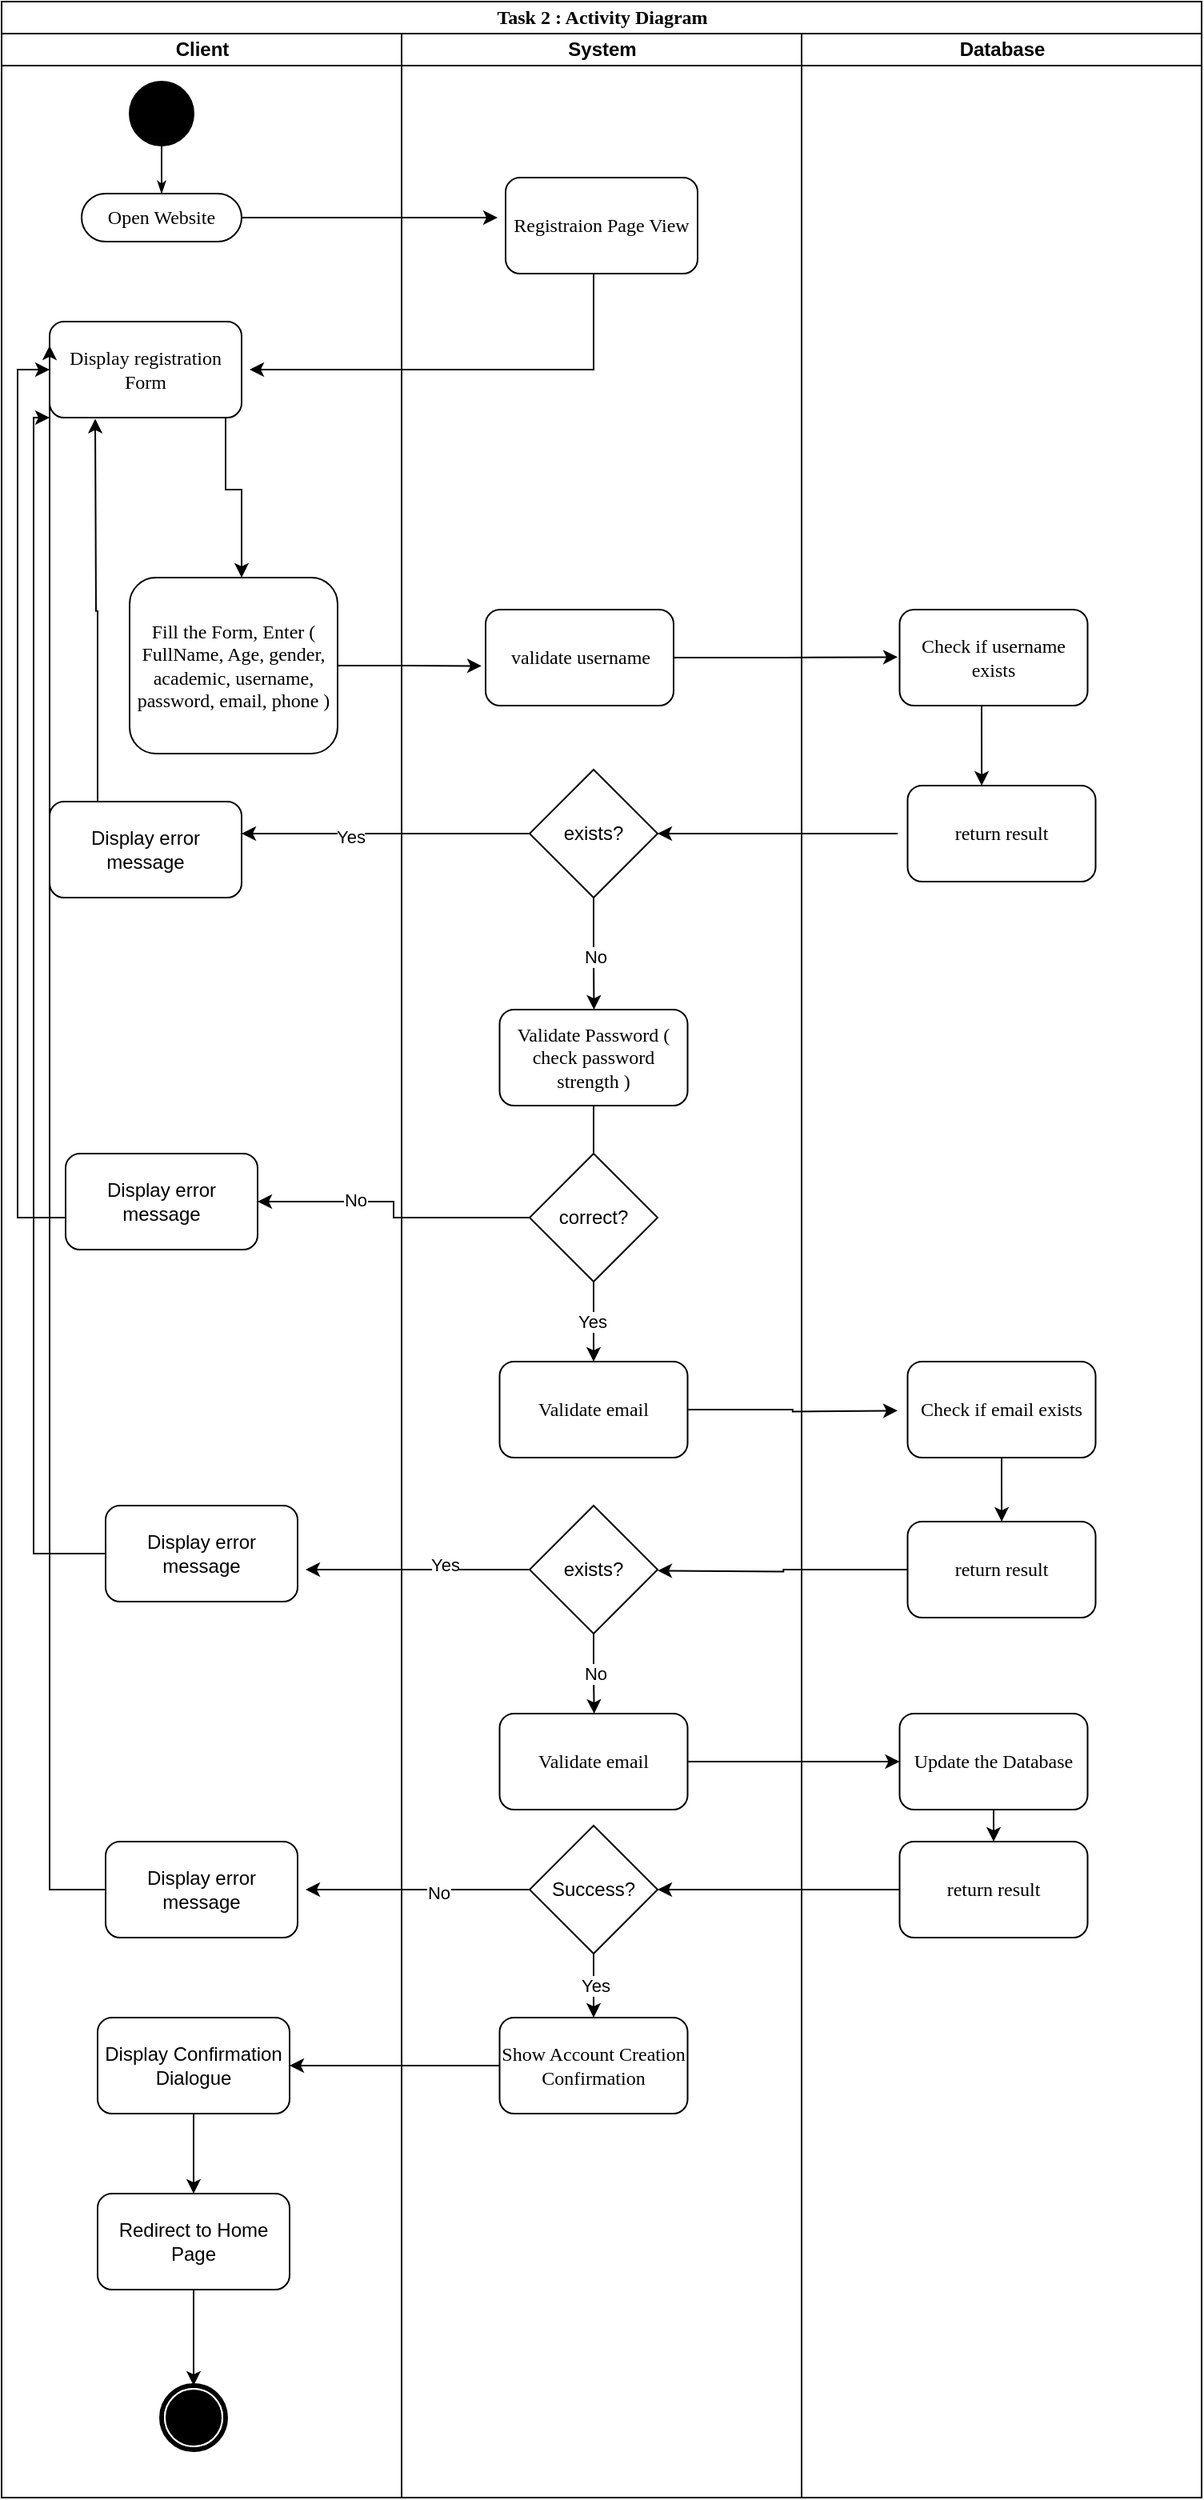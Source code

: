 <mxfile version="24.7.7">
  <diagram name="Page-1" id="0783ab3e-0a74-02c8-0abd-f7b4e66b4bec">
    <mxGraphModel dx="1985" dy="1568" grid="1" gridSize="10" guides="1" tooltips="1" connect="1" arrows="1" fold="1" page="1" pageScale="1" pageWidth="850" pageHeight="1100" background="none" math="0" shadow="0">
      <root>
        <mxCell id="0" />
        <mxCell id="1" parent="0" />
        <mxCell id="1c1d494c118603dd-1" value="Task 2 : Activity Diagram" style="swimlane;html=1;childLayout=stackLayout;startSize=20;rounded=0;shadow=0;comic=0;labelBackgroundColor=none;strokeWidth=1;fontFamily=Verdana;fontSize=12;align=center;" parent="1" vertex="1">
          <mxGeometry x="40" y="10" width="750" height="1560" as="geometry" />
        </mxCell>
        <mxCell id="1c1d494c118603dd-2" value="Client" style="swimlane;html=1;startSize=20;" parent="1c1d494c118603dd-1" vertex="1">
          <mxGeometry y="20" width="250" height="1540" as="geometry" />
        </mxCell>
        <mxCell id="60571a20871a0731-4" value="" style="ellipse;whiteSpace=wrap;html=1;rounded=0;shadow=0;comic=0;labelBackgroundColor=none;strokeWidth=1;fillColor=#000000;fontFamily=Verdana;fontSize=12;align=center;" parent="1c1d494c118603dd-2" vertex="1">
          <mxGeometry x="80" y="30" width="40" height="40" as="geometry" />
        </mxCell>
        <mxCell id="uoBKEmt0VmtqSTgPxaB2-58" style="edgeStyle=orthogonalEdgeStyle;rounded=0;orthogonalLoop=1;jettySize=auto;html=1;" edge="1" parent="1c1d494c118603dd-2" source="60571a20871a0731-8">
          <mxGeometry relative="1" as="geometry">
            <mxPoint x="310" y="115" as="targetPoint" />
          </mxGeometry>
        </mxCell>
        <mxCell id="60571a20871a0731-8" value="Open Website" style="rounded=1;whiteSpace=wrap;html=1;shadow=0;comic=0;labelBackgroundColor=none;strokeWidth=1;fontFamily=Verdana;fontSize=12;align=center;arcSize=50;" parent="1c1d494c118603dd-2" vertex="1">
          <mxGeometry x="50" y="100" width="100" height="30" as="geometry" />
        </mxCell>
        <mxCell id="1c1d494c118603dd-27" style="edgeStyle=orthogonalEdgeStyle;rounded=0;html=1;labelBackgroundColor=none;startArrow=none;startFill=0;startSize=5;endArrow=classicThin;endFill=1;endSize=5;jettySize=auto;orthogonalLoop=1;strokeWidth=1;fontFamily=Verdana;fontSize=12" parent="1c1d494c118603dd-2" source="60571a20871a0731-4" target="60571a20871a0731-8" edge="1">
          <mxGeometry relative="1" as="geometry" />
        </mxCell>
        <mxCell id="uoBKEmt0VmtqSTgPxaB2-61" style="edgeStyle=orthogonalEdgeStyle;rounded=0;orthogonalLoop=1;jettySize=auto;html=1;exitX=0.843;exitY=0.994;exitDx=0;exitDy=0;exitPerimeter=0;" edge="1" parent="1c1d494c118603dd-2">
          <mxGeometry relative="1" as="geometry">
            <mxPoint x="138.515" y="239.64" as="sourcePoint" />
            <mxPoint x="150" y="340" as="targetPoint" />
            <Array as="points">
              <mxPoint x="140" y="240" />
              <mxPoint x="140" y="285" />
              <mxPoint x="150" y="285" />
            </Array>
          </mxGeometry>
        </mxCell>
        <mxCell id="uoBKEmt0VmtqSTgPxaB2-72" value="Display error message" style="rounded=1;whiteSpace=wrap;html=1;" vertex="1" parent="1c1d494c118603dd-2">
          <mxGeometry x="30" y="480" width="120" height="60" as="geometry" />
        </mxCell>
        <mxCell id="uoBKEmt0VmtqSTgPxaB2-73" style="edgeStyle=orthogonalEdgeStyle;rounded=0;orthogonalLoop=1;jettySize=auto;html=1;exitX=0.25;exitY=0;exitDx=0;exitDy=0;entryX=0.081;entryY=1.013;entryDx=0;entryDy=0;entryPerimeter=0;" edge="1" parent="1c1d494c118603dd-2" source="uoBKEmt0VmtqSTgPxaB2-72">
          <mxGeometry relative="1" as="geometry">
            <mxPoint x="58.505" y="240.78" as="targetPoint" />
          </mxGeometry>
        </mxCell>
        <mxCell id="uoBKEmt0VmtqSTgPxaB2-77" style="edgeStyle=orthogonalEdgeStyle;rounded=0;orthogonalLoop=1;jettySize=auto;html=1;exitX=1;exitY=0.5;exitDx=0;exitDy=0;" edge="1" parent="1c1d494c118603dd-2" source="uoBKEmt0VmtqSTgPxaB2-74">
          <mxGeometry relative="1" as="geometry">
            <mxPoint x="300" y="395.222" as="targetPoint" />
          </mxGeometry>
        </mxCell>
        <mxCell id="uoBKEmt0VmtqSTgPxaB2-74" value="&lt;span style=&quot;font-family: Verdana;&quot;&gt;Fill the Form, Enter ( FullName, Age, gender, academic, username, password, email, phone )&lt;/span&gt;" style="rounded=1;whiteSpace=wrap;html=1;" vertex="1" parent="1c1d494c118603dd-2">
          <mxGeometry x="80" y="340" width="130" height="110" as="geometry" />
        </mxCell>
        <mxCell id="uoBKEmt0VmtqSTgPxaB2-79" value="&lt;span style=&quot;font-family: Verdana;&quot;&gt;Display registration Form&lt;/span&gt;" style="rounded=1;whiteSpace=wrap;html=1;" vertex="1" parent="1c1d494c118603dd-2">
          <mxGeometry x="30" y="180" width="120" height="60" as="geometry" />
        </mxCell>
        <mxCell id="60571a20871a0731-5" value="" style="shape=mxgraph.bpmn.shape;html=1;verticalLabelPosition=bottom;labelBackgroundColor=#ffffff;verticalAlign=top;perimeter=ellipsePerimeter;outline=end;symbol=terminate;rounded=0;shadow=0;comic=0;strokeWidth=1;fontFamily=Verdana;fontSize=12;align=center;" parent="1c1d494c118603dd-2" vertex="1">
          <mxGeometry x="100" y="1470" width="40" height="40" as="geometry" />
        </mxCell>
        <mxCell id="uoBKEmt0VmtqSTgPxaB2-94" style="edgeStyle=orthogonalEdgeStyle;rounded=0;orthogonalLoop=1;jettySize=auto;html=1;entryX=0;entryY=0.5;entryDx=0;entryDy=0;exitX=0;exitY=0.5;exitDx=0;exitDy=0;" edge="1" parent="1c1d494c118603dd-2" source="uoBKEmt0VmtqSTgPxaB2-93" target="uoBKEmt0VmtqSTgPxaB2-79">
          <mxGeometry relative="1" as="geometry">
            <mxPoint x="30" y="370" as="targetPoint" />
            <Array as="points">
              <mxPoint x="40" y="740" />
              <mxPoint x="10" y="740" />
              <mxPoint x="10" y="210" />
            </Array>
          </mxGeometry>
        </mxCell>
        <mxCell id="uoBKEmt0VmtqSTgPxaB2-93" value="Display error message" style="rounded=1;whiteSpace=wrap;html=1;" vertex="1" parent="1c1d494c118603dd-2">
          <mxGeometry x="40" y="700" width="120" height="60" as="geometry" />
        </mxCell>
        <mxCell id="uoBKEmt0VmtqSTgPxaB2-109" style="edgeStyle=orthogonalEdgeStyle;rounded=0;orthogonalLoop=1;jettySize=auto;html=1;entryX=0;entryY=1;entryDx=0;entryDy=0;" edge="1" parent="1c1d494c118603dd-2" source="uoBKEmt0VmtqSTgPxaB2-107" target="uoBKEmt0VmtqSTgPxaB2-79">
          <mxGeometry relative="1" as="geometry">
            <mxPoint x="20" y="530" as="targetPoint" />
            <Array as="points">
              <mxPoint x="20" y="950" />
              <mxPoint x="20" y="240" />
            </Array>
          </mxGeometry>
        </mxCell>
        <mxCell id="uoBKEmt0VmtqSTgPxaB2-107" value="Display error message" style="rounded=1;whiteSpace=wrap;html=1;" vertex="1" parent="1c1d494c118603dd-2">
          <mxGeometry x="65" y="920" width="120" height="60" as="geometry" />
        </mxCell>
        <mxCell id="uoBKEmt0VmtqSTgPxaB2-125" style="edgeStyle=orthogonalEdgeStyle;rounded=0;orthogonalLoop=1;jettySize=auto;html=1;entryX=0;entryY=0.25;entryDx=0;entryDy=0;" edge="1" parent="1c1d494c118603dd-2" source="uoBKEmt0VmtqSTgPxaB2-124" target="uoBKEmt0VmtqSTgPxaB2-79">
          <mxGeometry relative="1" as="geometry">
            <mxPoint x="30" y="620" as="targetPoint" />
            <Array as="points">
              <mxPoint x="30" y="1160" />
            </Array>
          </mxGeometry>
        </mxCell>
        <mxCell id="uoBKEmt0VmtqSTgPxaB2-124" value="Display error message" style="rounded=1;whiteSpace=wrap;html=1;" vertex="1" parent="1c1d494c118603dd-2">
          <mxGeometry x="65" y="1130" width="120" height="60" as="geometry" />
        </mxCell>
        <mxCell id="uoBKEmt0VmtqSTgPxaB2-133" style="edgeStyle=orthogonalEdgeStyle;rounded=0;orthogonalLoop=1;jettySize=auto;html=1;exitX=0.5;exitY=1;exitDx=0;exitDy=0;entryX=0.5;entryY=0;entryDx=0;entryDy=0;" edge="1" parent="1c1d494c118603dd-2" source="uoBKEmt0VmtqSTgPxaB2-129" target="uoBKEmt0VmtqSTgPxaB2-130">
          <mxGeometry relative="1" as="geometry" />
        </mxCell>
        <mxCell id="uoBKEmt0VmtqSTgPxaB2-129" value="Display Confirmation Dialogue" style="rounded=1;whiteSpace=wrap;html=1;" vertex="1" parent="1c1d494c118603dd-2">
          <mxGeometry x="60" y="1240" width="120" height="60" as="geometry" />
        </mxCell>
        <mxCell id="uoBKEmt0VmtqSTgPxaB2-134" style="edgeStyle=orthogonalEdgeStyle;rounded=0;orthogonalLoop=1;jettySize=auto;html=1;exitX=0.5;exitY=1;exitDx=0;exitDy=0;entryX=0.5;entryY=0;entryDx=0;entryDy=0;" edge="1" parent="1c1d494c118603dd-2" source="uoBKEmt0VmtqSTgPxaB2-130" target="60571a20871a0731-5">
          <mxGeometry relative="1" as="geometry" />
        </mxCell>
        <mxCell id="uoBKEmt0VmtqSTgPxaB2-130" value="Redirect to Home Page" style="rounded=1;whiteSpace=wrap;html=1;" vertex="1" parent="1c1d494c118603dd-2">
          <mxGeometry x="60" y="1350" width="120" height="60" as="geometry" />
        </mxCell>
        <mxCell id="1c1d494c118603dd-4" value="System" style="swimlane;html=1;startSize=20;" parent="1c1d494c118603dd-1" vertex="1">
          <mxGeometry x="250" y="20" width="250" height="1540" as="geometry" />
        </mxCell>
        <mxCell id="1c1d494c118603dd-37" style="edgeStyle=none;rounded=0;html=1;labelBackgroundColor=none;startArrow=none;startFill=0;startSize=5;endArrow=classicThin;endFill=1;endSize=5;jettySize=auto;orthogonalLoop=1;strokeWidth=1;fontFamily=Verdana;fontSize=12" parent="1c1d494c118603dd-4" target="1c1d494c118603dd-8" edge="1">
          <mxGeometry relative="1" as="geometry">
            <mxPoint x="70.565" y="298" as="sourcePoint" />
          </mxGeometry>
        </mxCell>
        <mxCell id="1c1d494c118603dd-44" style="edgeStyle=none;rounded=0;html=1;labelBackgroundColor=none;startArrow=none;startFill=0;startSize=5;endArrow=classicThin;endFill=1;endSize=5;jettySize=auto;orthogonalLoop=1;strokeWidth=1;fontFamily=Verdana;fontSize=12" parent="1c1d494c118603dd-4" target="1c1d494c118603dd-19" edge="1">
          <mxGeometry relative="1" as="geometry">
            <mxPoint x="120" y="700" as="sourcePoint" />
          </mxGeometry>
        </mxCell>
        <mxCell id="1c1d494c118603dd-49" style="edgeStyle=none;rounded=0;html=1;dashed=1;labelBackgroundColor=none;startArrow=none;startFill=0;startSize=5;endArrow=oval;endFill=0;endSize=5;jettySize=auto;orthogonalLoop=1;strokeWidth=1;fontFamily=Verdana;fontSize=12" parent="1c1d494c118603dd-4" source="1c1d494c118603dd-20" edge="1">
          <mxGeometry relative="1" as="geometry">
            <mxPoint x="85" y="281.814" as="targetPoint" />
          </mxGeometry>
        </mxCell>
        <mxCell id="1c1d494c118603dd-57" style="edgeStyle=none;rounded=0;html=1;dashed=1;labelBackgroundColor=none;startArrow=none;startFill=0;startSize=5;endArrow=oval;endFill=0;endSize=5;jettySize=auto;orthogonalLoop=1;strokeWidth=1;fontFamily=Verdana;fontSize=12" parent="1c1d494c118603dd-4" source="1c1d494c118603dd-25" edge="1">
          <mxGeometry relative="1" as="geometry">
            <mxPoint x="35" y="623.028" as="targetPoint" />
          </mxGeometry>
        </mxCell>
        <mxCell id="1c1d494c118603dd-58" style="edgeStyle=none;rounded=0;html=1;dashed=1;labelBackgroundColor=none;startArrow=none;startFill=0;startSize=5;endArrow=oval;endFill=0;endSize=5;jettySize=auto;orthogonalLoop=1;strokeWidth=1;fontFamily=Verdana;fontSize=12" parent="1c1d494c118603dd-4" target="1c1d494c118603dd-19" edge="1">
          <mxGeometry relative="1" as="geometry">
            <mxPoint x="169.6" y="785" as="sourcePoint" />
          </mxGeometry>
        </mxCell>
        <mxCell id="uoBKEmt0VmtqSTgPxaB2-69" style="edgeStyle=orthogonalEdgeStyle;rounded=0;orthogonalLoop=1;jettySize=auto;html=1;" edge="1" parent="1c1d494c118603dd-4" source="uoBKEmt0VmtqSTgPxaB2-68">
          <mxGeometry relative="1" as="geometry">
            <mxPoint x="-100" y="500" as="targetPoint" />
          </mxGeometry>
        </mxCell>
        <mxCell id="uoBKEmt0VmtqSTgPxaB2-70" value="Yes" style="edgeLabel;html=1;align=center;verticalAlign=middle;resizable=0;points=[];" vertex="1" connectable="0" parent="uoBKEmt0VmtqSTgPxaB2-69">
          <mxGeometry x="0.252" y="1" relative="1" as="geometry">
            <mxPoint as="offset" />
          </mxGeometry>
        </mxCell>
        <mxCell id="uoBKEmt0VmtqSTgPxaB2-84" style="edgeStyle=orthogonalEdgeStyle;rounded=0;orthogonalLoop=1;jettySize=auto;html=1;exitX=0.5;exitY=1;exitDx=0;exitDy=0;" edge="1" parent="1c1d494c118603dd-4" source="uoBKEmt0VmtqSTgPxaB2-68">
          <mxGeometry relative="1" as="geometry">
            <mxPoint x="120.222" y="610" as="targetPoint" />
          </mxGeometry>
        </mxCell>
        <mxCell id="uoBKEmt0VmtqSTgPxaB2-85" value="No" style="edgeLabel;html=1;align=center;verticalAlign=middle;resizable=0;points=[];" vertex="1" connectable="0" parent="uoBKEmt0VmtqSTgPxaB2-84">
          <mxGeometry x="-0.009" y="-1" relative="1" as="geometry">
            <mxPoint x="1" y="1" as="offset" />
          </mxGeometry>
        </mxCell>
        <mxCell id="uoBKEmt0VmtqSTgPxaB2-68" value="exists?" style="rhombus;whiteSpace=wrap;html=1;" vertex="1" parent="1c1d494c118603dd-4">
          <mxGeometry x="80" y="460" width="80" height="80" as="geometry" />
        </mxCell>
        <mxCell id="uoBKEmt0VmtqSTgPxaB2-82" style="edgeStyle=orthogonalEdgeStyle;rounded=0;orthogonalLoop=1;jettySize=auto;html=1;exitX=1;exitY=0.5;exitDx=0;exitDy=0;" edge="1" parent="1c1d494c118603dd-4" source="uoBKEmt0VmtqSTgPxaB2-75">
          <mxGeometry relative="1" as="geometry">
            <mxPoint x="310" y="389.667" as="targetPoint" />
          </mxGeometry>
        </mxCell>
        <mxCell id="uoBKEmt0VmtqSTgPxaB2-75" value="&lt;span style=&quot;font-family: Verdana;&quot;&gt;validate username&lt;/span&gt;" style="rounded=1;whiteSpace=wrap;html=1;" vertex="1" parent="1c1d494c118603dd-4">
          <mxGeometry x="52.5" y="360" width="117.5" height="60" as="geometry" />
        </mxCell>
        <mxCell id="uoBKEmt0VmtqSTgPxaB2-78" value="&lt;span style=&quot;font-family: Verdana;&quot;&gt;Registraion Page View&lt;/span&gt;" style="rounded=1;whiteSpace=wrap;html=1;" vertex="1" parent="1c1d494c118603dd-4">
          <mxGeometry x="65" y="90" width="120" height="60" as="geometry" />
        </mxCell>
        <mxCell id="uoBKEmt0VmtqSTgPxaB2-89" style="edgeStyle=orthogonalEdgeStyle;rounded=0;orthogonalLoop=1;jettySize=auto;html=1;exitX=0.5;exitY=1;exitDx=0;exitDy=0;" edge="1" parent="1c1d494c118603dd-4" source="uoBKEmt0VmtqSTgPxaB2-86">
          <mxGeometry relative="1" as="geometry">
            <mxPoint x="120.333" y="740" as="targetPoint" />
          </mxGeometry>
        </mxCell>
        <mxCell id="uoBKEmt0VmtqSTgPxaB2-86" value="&lt;span style=&quot;font-family: Verdana;&quot;&gt;Validate Password ( check password strength )&lt;/span&gt;" style="rounded=1;whiteSpace=wrap;html=1;" vertex="1" parent="1c1d494c118603dd-4">
          <mxGeometry x="61.25" y="610" width="117.5" height="60" as="geometry" />
        </mxCell>
        <mxCell id="uoBKEmt0VmtqSTgPxaB2-95" style="edgeStyle=orthogonalEdgeStyle;rounded=0;orthogonalLoop=1;jettySize=auto;html=1;exitX=0.5;exitY=1;exitDx=0;exitDy=0;" edge="1" parent="1c1d494c118603dd-4" source="uoBKEmt0VmtqSTgPxaB2-90">
          <mxGeometry relative="1" as="geometry">
            <mxPoint x="120" y="830" as="targetPoint" />
          </mxGeometry>
        </mxCell>
        <mxCell id="uoBKEmt0VmtqSTgPxaB2-96" value="Yes" style="edgeLabel;html=1;align=center;verticalAlign=middle;resizable=0;points=[];" vertex="1" connectable="0" parent="uoBKEmt0VmtqSTgPxaB2-95">
          <mxGeometry x="-0.02" y="-1" relative="1" as="geometry">
            <mxPoint as="offset" />
          </mxGeometry>
        </mxCell>
        <mxCell id="uoBKEmt0VmtqSTgPxaB2-90" value="correct?" style="rhombus;whiteSpace=wrap;html=1;" vertex="1" parent="1c1d494c118603dd-4">
          <mxGeometry x="80" y="700" width="80" height="80" as="geometry" />
        </mxCell>
        <mxCell id="uoBKEmt0VmtqSTgPxaB2-101" style="edgeStyle=orthogonalEdgeStyle;rounded=0;orthogonalLoop=1;jettySize=auto;html=1;exitX=1;exitY=0.5;exitDx=0;exitDy=0;" edge="1" parent="1c1d494c118603dd-4" source="uoBKEmt0VmtqSTgPxaB2-99">
          <mxGeometry relative="1" as="geometry">
            <mxPoint x="310" y="860.667" as="targetPoint" />
          </mxGeometry>
        </mxCell>
        <mxCell id="uoBKEmt0VmtqSTgPxaB2-99" value="&lt;span style=&quot;font-family: Verdana;&quot;&gt;Validate email&lt;/span&gt;" style="rounded=1;whiteSpace=wrap;html=1;" vertex="1" parent="1c1d494c118603dd-4">
          <mxGeometry x="61.25" y="830" width="117.5" height="60" as="geometry" />
        </mxCell>
        <mxCell id="uoBKEmt0VmtqSTgPxaB2-108" style="edgeStyle=orthogonalEdgeStyle;rounded=0;orthogonalLoop=1;jettySize=auto;html=1;" edge="1" parent="1c1d494c118603dd-4" source="uoBKEmt0VmtqSTgPxaB2-106">
          <mxGeometry relative="1" as="geometry">
            <mxPoint x="-60" y="960" as="targetPoint" />
          </mxGeometry>
        </mxCell>
        <mxCell id="uoBKEmt0VmtqSTgPxaB2-110" value="Yes" style="edgeLabel;html=1;align=center;verticalAlign=middle;resizable=0;points=[];" vertex="1" connectable="0" parent="uoBKEmt0VmtqSTgPxaB2-108">
          <mxGeometry x="-0.236" y="-3" relative="1" as="geometry">
            <mxPoint as="offset" />
          </mxGeometry>
        </mxCell>
        <mxCell id="uoBKEmt0VmtqSTgPxaB2-111" value="No" style="edgeStyle=orthogonalEdgeStyle;rounded=0;orthogonalLoop=1;jettySize=auto;html=1;exitX=0.5;exitY=1;exitDx=0;exitDy=0;" edge="1" parent="1c1d494c118603dd-4" source="uoBKEmt0VmtqSTgPxaB2-106">
          <mxGeometry relative="1" as="geometry">
            <mxPoint x="120.333" y="1050" as="targetPoint" />
          </mxGeometry>
        </mxCell>
        <mxCell id="uoBKEmt0VmtqSTgPxaB2-106" value="exists?" style="rhombus;whiteSpace=wrap;html=1;" vertex="1" parent="1c1d494c118603dd-4">
          <mxGeometry x="80" y="920" width="80" height="80" as="geometry" />
        </mxCell>
        <mxCell id="uoBKEmt0VmtqSTgPxaB2-113" value="&lt;span style=&quot;font-family: Verdana;&quot;&gt;Validate email&lt;/span&gt;" style="rounded=1;whiteSpace=wrap;html=1;" vertex="1" parent="1c1d494c118603dd-4">
          <mxGeometry x="61.25" y="1050" width="117.5" height="60" as="geometry" />
        </mxCell>
        <mxCell id="uoBKEmt0VmtqSTgPxaB2-122" style="edgeStyle=orthogonalEdgeStyle;rounded=0;orthogonalLoop=1;jettySize=auto;html=1;exitX=0;exitY=0.5;exitDx=0;exitDy=0;" edge="1" parent="1c1d494c118603dd-4" source="uoBKEmt0VmtqSTgPxaB2-121">
          <mxGeometry relative="1" as="geometry">
            <mxPoint x="-60" y="1160" as="targetPoint" />
          </mxGeometry>
        </mxCell>
        <mxCell id="uoBKEmt0VmtqSTgPxaB2-123" value="No" style="edgeLabel;html=1;align=center;verticalAlign=middle;resizable=0;points=[];" vertex="1" connectable="0" parent="uoBKEmt0VmtqSTgPxaB2-122">
          <mxGeometry x="-0.17" y="2" relative="1" as="geometry">
            <mxPoint x="1" as="offset" />
          </mxGeometry>
        </mxCell>
        <mxCell id="uoBKEmt0VmtqSTgPxaB2-126" value="Yes" style="edgeStyle=orthogonalEdgeStyle;rounded=0;orthogonalLoop=1;jettySize=auto;html=1;" edge="1" parent="1c1d494c118603dd-4" source="uoBKEmt0VmtqSTgPxaB2-121">
          <mxGeometry relative="1" as="geometry">
            <mxPoint x="120" y="1240" as="targetPoint" />
          </mxGeometry>
        </mxCell>
        <mxCell id="uoBKEmt0VmtqSTgPxaB2-121" value="Success?" style="rhombus;whiteSpace=wrap;html=1;" vertex="1" parent="1c1d494c118603dd-4">
          <mxGeometry x="80" y="1120" width="80" height="80" as="geometry" />
        </mxCell>
        <mxCell id="uoBKEmt0VmtqSTgPxaB2-128" style="edgeStyle=orthogonalEdgeStyle;rounded=0;orthogonalLoop=1;jettySize=auto;html=1;" edge="1" parent="1c1d494c118603dd-4" source="uoBKEmt0VmtqSTgPxaB2-127">
          <mxGeometry relative="1" as="geometry">
            <mxPoint x="-70" y="1270" as="targetPoint" />
          </mxGeometry>
        </mxCell>
        <mxCell id="uoBKEmt0VmtqSTgPxaB2-127" value="&lt;span style=&quot;font-family: Verdana;&quot;&gt;Show Account Creation Confirmation&lt;/span&gt;" style="rounded=1;whiteSpace=wrap;html=1;" vertex="1" parent="1c1d494c118603dd-4">
          <mxGeometry x="61.25" y="1240" width="117.5" height="60" as="geometry" />
        </mxCell>
        <mxCell id="uoBKEmt0VmtqSTgPxaB2-45" value="Database" style="swimlane;html=1;startSize=20;" vertex="1" parent="1c1d494c118603dd-1">
          <mxGeometry x="500" y="20" width="250" height="1540" as="geometry" />
        </mxCell>
        <mxCell id="uoBKEmt0VmtqSTgPxaB2-46" style="edgeStyle=none;rounded=0;html=1;labelBackgroundColor=none;startArrow=none;startFill=0;startSize=5;endArrow=classicThin;endFill=1;endSize=5;jettySize=auto;orthogonalLoop=1;strokeWidth=1;fontFamily=Verdana;fontSize=12" edge="1" parent="uoBKEmt0VmtqSTgPxaB2-45">
          <mxGeometry relative="1" as="geometry">
            <mxPoint x="70.565" y="298" as="sourcePoint" />
          </mxGeometry>
        </mxCell>
        <mxCell id="uoBKEmt0VmtqSTgPxaB2-47" style="edgeStyle=none;rounded=0;html=1;labelBackgroundColor=none;startArrow=none;startFill=0;startSize=5;endArrow=classicThin;endFill=1;endSize=5;jettySize=auto;orthogonalLoop=1;strokeWidth=1;fontFamily=Verdana;fontSize=12" edge="1" parent="uoBKEmt0VmtqSTgPxaB2-45">
          <mxGeometry relative="1" as="geometry">
            <mxPoint x="120" y="700" as="sourcePoint" />
          </mxGeometry>
        </mxCell>
        <mxCell id="uoBKEmt0VmtqSTgPxaB2-50" style="edgeStyle=none;rounded=0;html=1;dashed=1;labelBackgroundColor=none;startArrow=none;startFill=0;startSize=5;endArrow=oval;endFill=0;endSize=5;jettySize=auto;orthogonalLoop=1;strokeWidth=1;fontFamily=Verdana;fontSize=12" edge="1" parent="uoBKEmt0VmtqSTgPxaB2-45">
          <mxGeometry relative="1" as="geometry">
            <mxPoint x="85" y="281.814" as="targetPoint" />
          </mxGeometry>
        </mxCell>
        <mxCell id="uoBKEmt0VmtqSTgPxaB2-51" style="edgeStyle=none;rounded=0;html=1;dashed=1;labelBackgroundColor=none;startArrow=none;startFill=0;startSize=5;endArrow=oval;endFill=0;endSize=5;jettySize=auto;orthogonalLoop=1;strokeWidth=1;fontFamily=Verdana;fontSize=12" edge="1" parent="uoBKEmt0VmtqSTgPxaB2-45">
          <mxGeometry relative="1" as="geometry">
            <mxPoint x="35" y="623.028" as="targetPoint" />
          </mxGeometry>
        </mxCell>
        <mxCell id="uoBKEmt0VmtqSTgPxaB2-52" style="edgeStyle=none;rounded=0;html=1;dashed=1;labelBackgroundColor=none;startArrow=none;startFill=0;startSize=5;endArrow=oval;endFill=0;endSize=5;jettySize=auto;orthogonalLoop=1;strokeWidth=1;fontFamily=Verdana;fontSize=12" edge="1" parent="uoBKEmt0VmtqSTgPxaB2-45">
          <mxGeometry relative="1" as="geometry">
            <mxPoint x="169.6" y="785" as="sourcePoint" />
          </mxGeometry>
        </mxCell>
        <mxCell id="uoBKEmt0VmtqSTgPxaB2-66" style="edgeStyle=orthogonalEdgeStyle;rounded=0;orthogonalLoop=1;jettySize=auto;html=1;exitX=0.5;exitY=1;exitDx=0;exitDy=0;" edge="1" parent="uoBKEmt0VmtqSTgPxaB2-45">
          <mxGeometry relative="1" as="geometry">
            <mxPoint x="112.5" y="430.0" as="sourcePoint" />
            <mxPoint x="112.556" y="470" as="targetPoint" />
            <Array as="points">
              <mxPoint x="113" y="420" />
              <mxPoint x="113" y="420" />
            </Array>
          </mxGeometry>
        </mxCell>
        <mxCell id="uoBKEmt0VmtqSTgPxaB2-81" value="&lt;span style=&quot;font-family: Verdana;&quot;&gt;Check if username exists&lt;/span&gt;" style="rounded=1;whiteSpace=wrap;html=1;" vertex="1" parent="uoBKEmt0VmtqSTgPxaB2-45">
          <mxGeometry x="61.25" y="360" width="117.5" height="60" as="geometry" />
        </mxCell>
        <mxCell id="uoBKEmt0VmtqSTgPxaB2-83" value="&lt;span style=&quot;font-family: Verdana;&quot;&gt;return result&lt;/span&gt;" style="rounded=1;whiteSpace=wrap;html=1;" vertex="1" parent="uoBKEmt0VmtqSTgPxaB2-45">
          <mxGeometry x="66.25" y="470" width="117.5" height="60" as="geometry" />
        </mxCell>
        <mxCell id="uoBKEmt0VmtqSTgPxaB2-104" style="edgeStyle=orthogonalEdgeStyle;rounded=0;orthogonalLoop=1;jettySize=auto;html=1;exitX=0.5;exitY=1;exitDx=0;exitDy=0;" edge="1" parent="uoBKEmt0VmtqSTgPxaB2-45" source="uoBKEmt0VmtqSTgPxaB2-102" target="uoBKEmt0VmtqSTgPxaB2-103">
          <mxGeometry relative="1" as="geometry" />
        </mxCell>
        <mxCell id="uoBKEmt0VmtqSTgPxaB2-102" value="&lt;span style=&quot;font-family: Verdana;&quot;&gt;Check if email exists&lt;/span&gt;" style="rounded=1;whiteSpace=wrap;html=1;" vertex="1" parent="uoBKEmt0VmtqSTgPxaB2-45">
          <mxGeometry x="66.25" y="830" width="117.5" height="60" as="geometry" />
        </mxCell>
        <mxCell id="uoBKEmt0VmtqSTgPxaB2-105" style="edgeStyle=orthogonalEdgeStyle;rounded=0;orthogonalLoop=1;jettySize=auto;html=1;exitX=0;exitY=0.5;exitDx=0;exitDy=0;" edge="1" parent="uoBKEmt0VmtqSTgPxaB2-45" source="uoBKEmt0VmtqSTgPxaB2-103">
          <mxGeometry relative="1" as="geometry">
            <mxPoint x="-90" y="960.667" as="targetPoint" />
          </mxGeometry>
        </mxCell>
        <mxCell id="uoBKEmt0VmtqSTgPxaB2-103" value="&lt;span style=&quot;font-family: Verdana;&quot;&gt;return result&lt;/span&gt;" style="rounded=1;whiteSpace=wrap;html=1;" vertex="1" parent="uoBKEmt0VmtqSTgPxaB2-45">
          <mxGeometry x="66.25" y="930" width="117.5" height="60" as="geometry" />
        </mxCell>
        <mxCell id="uoBKEmt0VmtqSTgPxaB2-119" style="edgeStyle=orthogonalEdgeStyle;rounded=0;orthogonalLoop=1;jettySize=auto;html=1;exitX=0.5;exitY=1;exitDx=0;exitDy=0;" edge="1" parent="uoBKEmt0VmtqSTgPxaB2-45" source="uoBKEmt0VmtqSTgPxaB2-115" target="uoBKEmt0VmtqSTgPxaB2-118">
          <mxGeometry relative="1" as="geometry" />
        </mxCell>
        <mxCell id="uoBKEmt0VmtqSTgPxaB2-115" value="&lt;span style=&quot;font-family: Verdana;&quot;&gt;Update the Database&lt;/span&gt;" style="rounded=1;whiteSpace=wrap;html=1;" vertex="1" parent="uoBKEmt0VmtqSTgPxaB2-45">
          <mxGeometry x="61.25" y="1050" width="117.5" height="60" as="geometry" />
        </mxCell>
        <mxCell id="uoBKEmt0VmtqSTgPxaB2-120" style="edgeStyle=orthogonalEdgeStyle;rounded=0;orthogonalLoop=1;jettySize=auto;html=1;" edge="1" parent="uoBKEmt0VmtqSTgPxaB2-45" source="uoBKEmt0VmtqSTgPxaB2-118">
          <mxGeometry relative="1" as="geometry">
            <mxPoint x="-90" y="1160" as="targetPoint" />
          </mxGeometry>
        </mxCell>
        <mxCell id="uoBKEmt0VmtqSTgPxaB2-118" value="&lt;span style=&quot;font-family: Verdana;&quot;&gt;return result&lt;/span&gt;" style="rounded=1;whiteSpace=wrap;html=1;" vertex="1" parent="uoBKEmt0VmtqSTgPxaB2-45">
          <mxGeometry x="61.25" y="1130" width="117.5" height="60" as="geometry" />
        </mxCell>
        <mxCell id="uoBKEmt0VmtqSTgPxaB2-60" style="edgeStyle=orthogonalEdgeStyle;rounded=0;orthogonalLoop=1;jettySize=auto;html=1;entryX=1;entryY=0.5;entryDx=0;entryDy=0;exitX=0.5;exitY=1;exitDx=0;exitDy=0;" edge="1" parent="1c1d494c118603dd-1" source="uoBKEmt0VmtqSTgPxaB2-78">
          <mxGeometry relative="1" as="geometry">
            <mxPoint x="370" y="180" as="sourcePoint" />
            <mxPoint x="155" y="230" as="targetPoint" />
            <Array as="points">
              <mxPoint x="370" y="170" />
              <mxPoint x="370" y="230" />
            </Array>
          </mxGeometry>
        </mxCell>
        <mxCell id="uoBKEmt0VmtqSTgPxaB2-67" style="edgeStyle=orthogonalEdgeStyle;rounded=0;orthogonalLoop=1;jettySize=auto;html=1;exitX=0;exitY=0.5;exitDx=0;exitDy=0;" edge="1" parent="1c1d494c118603dd-1">
          <mxGeometry relative="1" as="geometry">
            <mxPoint x="410" y="520" as="targetPoint" />
            <mxPoint x="560" y="520" as="sourcePoint" />
          </mxGeometry>
        </mxCell>
        <mxCell id="uoBKEmt0VmtqSTgPxaB2-97" style="edgeStyle=orthogonalEdgeStyle;rounded=0;orthogonalLoop=1;jettySize=auto;html=1;entryX=1;entryY=0.5;entryDx=0;entryDy=0;" edge="1" parent="1c1d494c118603dd-1" source="uoBKEmt0VmtqSTgPxaB2-90" target="uoBKEmt0VmtqSTgPxaB2-93">
          <mxGeometry relative="1" as="geometry" />
        </mxCell>
        <mxCell id="uoBKEmt0VmtqSTgPxaB2-98" value="No" style="edgeLabel;html=1;align=center;verticalAlign=middle;resizable=0;points=[];" vertex="1" connectable="0" parent="uoBKEmt0VmtqSTgPxaB2-97">
          <mxGeometry x="0.33" y="-1" relative="1" as="geometry">
            <mxPoint as="offset" />
          </mxGeometry>
        </mxCell>
        <mxCell id="uoBKEmt0VmtqSTgPxaB2-116" style="edgeStyle=orthogonalEdgeStyle;rounded=0;orthogonalLoop=1;jettySize=auto;html=1;entryX=0;entryY=0.5;entryDx=0;entryDy=0;" edge="1" parent="1c1d494c118603dd-1" source="uoBKEmt0VmtqSTgPxaB2-113" target="uoBKEmt0VmtqSTgPxaB2-115">
          <mxGeometry relative="1" as="geometry" />
        </mxCell>
      </root>
    </mxGraphModel>
  </diagram>
</mxfile>
